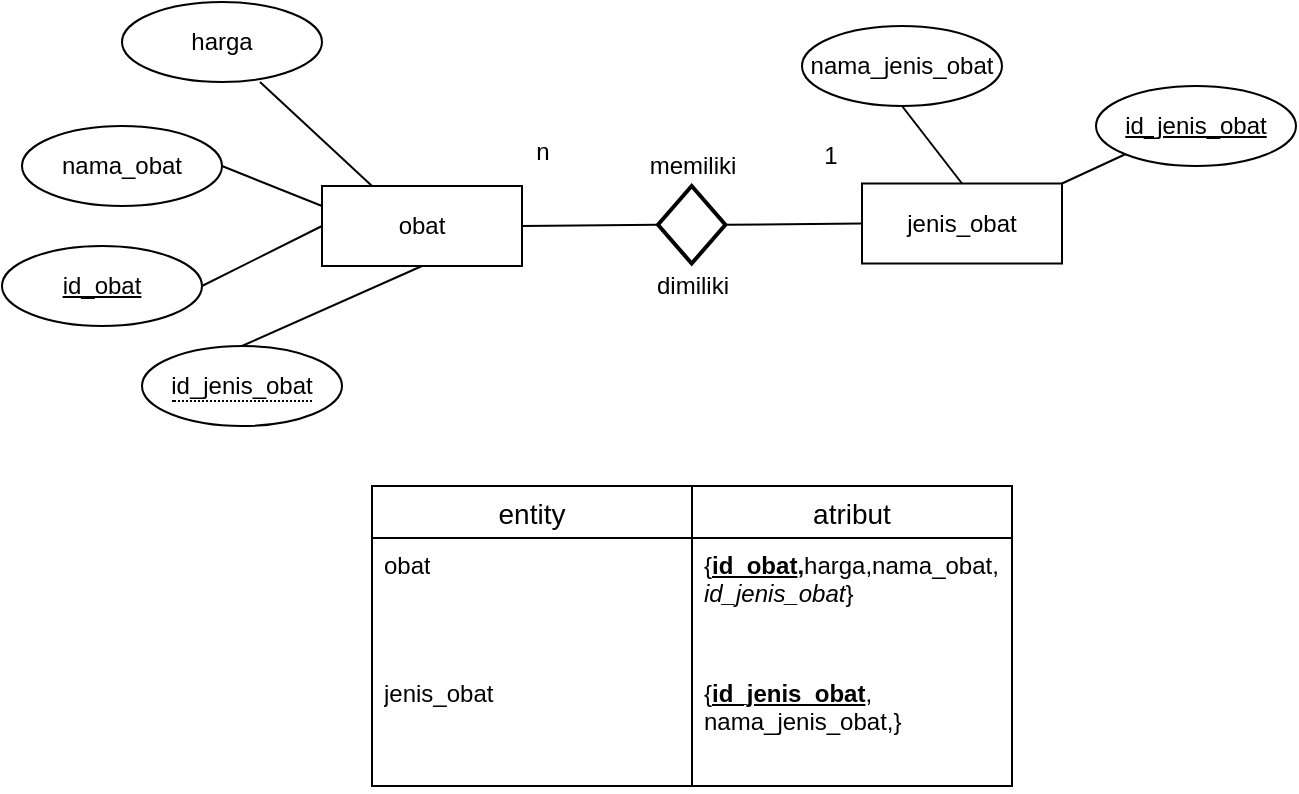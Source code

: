 <mxfile version="24.7.17">
  <diagram name="Page-1" id="f-h8J0Ser_3kNB9yk4Hr">
    <mxGraphModel dx="795" dy="493" grid="1" gridSize="10" guides="1" tooltips="1" connect="1" arrows="1" fold="1" page="1" pageScale="1" pageWidth="850" pageHeight="1100" math="0" shadow="0">
      <root>
        <mxCell id="0" />
        <mxCell id="1" parent="0" />
        <mxCell id="R7sxIOdcx6s7Ona9vj63-1" value="obat" style="whiteSpace=wrap;html=1;align=center;" vertex="1" parent="1">
          <mxGeometry x="240" y="200" width="100" height="40" as="geometry" />
        </mxCell>
        <mxCell id="R7sxIOdcx6s7Ona9vj63-3" value="" style="strokeWidth=2;html=1;shape=mxgraph.flowchart.decision;whiteSpace=wrap;" vertex="1" parent="1">
          <mxGeometry x="408" y="200" width="33.7" height="38.75" as="geometry" />
        </mxCell>
        <mxCell id="R7sxIOdcx6s7Ona9vj63-4" value="" style="endArrow=none;html=1;rounded=0;exitX=1;exitY=0.5;exitDx=0;exitDy=0;exitPerimeter=0;entryX=0;entryY=0.5;entryDx=0;entryDy=0;" edge="1" parent="1" source="R7sxIOdcx6s7Ona9vj63-3" target="R7sxIOdcx6s7Ona9vj63-6">
          <mxGeometry relative="1" as="geometry">
            <mxPoint x="340" y="310" as="sourcePoint" />
            <mxPoint x="500" y="310" as="targetPoint" />
          </mxGeometry>
        </mxCell>
        <mxCell id="R7sxIOdcx6s7Ona9vj63-5" value="" style="endArrow=none;html=1;rounded=0;exitX=1;exitY=0.5;exitDx=0;exitDy=0;entryX=0;entryY=0.5;entryDx=0;entryDy=0;entryPerimeter=0;" edge="1" parent="1" source="R7sxIOdcx6s7Ona9vj63-1" target="R7sxIOdcx6s7Ona9vj63-3">
          <mxGeometry relative="1" as="geometry">
            <mxPoint x="340" y="310" as="sourcePoint" />
            <mxPoint x="500" y="310" as="targetPoint" />
          </mxGeometry>
        </mxCell>
        <mxCell id="R7sxIOdcx6s7Ona9vj63-6" value="jenis_obat" style="whiteSpace=wrap;html=1;align=center;" vertex="1" parent="1">
          <mxGeometry x="510" y="198.75" width="100" height="40" as="geometry" />
        </mxCell>
        <mxCell id="R7sxIOdcx6s7Ona9vj63-7" value="harga" style="ellipse;whiteSpace=wrap;html=1;align=center;" vertex="1" parent="1">
          <mxGeometry x="140" y="108" width="100" height="40" as="geometry" />
        </mxCell>
        <mxCell id="R7sxIOdcx6s7Ona9vj63-8" value="nama_jenis_obat" style="ellipse;whiteSpace=wrap;html=1;align=center;" vertex="1" parent="1">
          <mxGeometry x="480" y="120" width="100" height="40" as="geometry" />
        </mxCell>
        <mxCell id="R7sxIOdcx6s7Ona9vj63-9" value="nama_obat" style="ellipse;whiteSpace=wrap;html=1;align=center;" vertex="1" parent="1">
          <mxGeometry x="90" y="170" width="100" height="40" as="geometry" />
        </mxCell>
        <mxCell id="R7sxIOdcx6s7Ona9vj63-11" value="id_obat" style="ellipse;whiteSpace=wrap;html=1;align=center;fontStyle=4;" vertex="1" parent="1">
          <mxGeometry x="80" y="230" width="100" height="40" as="geometry" />
        </mxCell>
        <mxCell id="R7sxIOdcx6s7Ona9vj63-13" value="" style="endArrow=none;html=1;rounded=0;exitX=0;exitY=0.25;exitDx=0;exitDy=0;entryX=1;entryY=0.5;entryDx=0;entryDy=0;" edge="1" parent="1" source="R7sxIOdcx6s7Ona9vj63-1" target="R7sxIOdcx6s7Ona9vj63-9">
          <mxGeometry relative="1" as="geometry">
            <mxPoint x="300" y="210" as="sourcePoint" />
            <mxPoint x="300" y="140" as="targetPoint" />
          </mxGeometry>
        </mxCell>
        <mxCell id="R7sxIOdcx6s7Ona9vj63-14" value="" style="endArrow=none;html=1;rounded=0;exitX=0.25;exitY=0;exitDx=0;exitDy=0;entryX=0.69;entryY=1;entryDx=0;entryDy=0;entryPerimeter=0;" edge="1" parent="1" source="R7sxIOdcx6s7Ona9vj63-1" target="R7sxIOdcx6s7Ona9vj63-7">
          <mxGeometry relative="1" as="geometry">
            <mxPoint x="310" y="220" as="sourcePoint" />
            <mxPoint x="310" y="150" as="targetPoint" />
          </mxGeometry>
        </mxCell>
        <mxCell id="R7sxIOdcx6s7Ona9vj63-15" value="" style="endArrow=none;html=1;rounded=0;exitX=0;exitY=0.5;exitDx=0;exitDy=0;entryX=1;entryY=0.5;entryDx=0;entryDy=0;" edge="1" parent="1" source="R7sxIOdcx6s7Ona9vj63-1" target="R7sxIOdcx6s7Ona9vj63-11">
          <mxGeometry relative="1" as="geometry">
            <mxPoint x="250" y="220" as="sourcePoint" />
            <mxPoint x="200" y="200" as="targetPoint" />
          </mxGeometry>
        </mxCell>
        <mxCell id="R7sxIOdcx6s7Ona9vj63-18" value="" style="endArrow=none;html=1;rounded=0;entryX=0.5;entryY=1;entryDx=0;entryDy=0;exitX=0.5;exitY=0;exitDx=0;exitDy=0;" edge="1" parent="1" source="R7sxIOdcx6s7Ona9vj63-6" target="R7sxIOdcx6s7Ona9vj63-8">
          <mxGeometry relative="1" as="geometry">
            <mxPoint x="340" y="210" as="sourcePoint" />
            <mxPoint x="500" y="210" as="targetPoint" />
          </mxGeometry>
        </mxCell>
        <mxCell id="R7sxIOdcx6s7Ona9vj63-21" value="id_jenis_obat" style="ellipse;whiteSpace=wrap;html=1;align=center;fontStyle=4;" vertex="1" parent="1">
          <mxGeometry x="627" y="150" width="100" height="40" as="geometry" />
        </mxCell>
        <mxCell id="R7sxIOdcx6s7Ona9vj63-22" value="" style="endArrow=none;html=1;rounded=0;entryX=0;entryY=1;entryDx=0;entryDy=0;exitX=1;exitY=0;exitDx=0;exitDy=0;" edge="1" parent="1" source="R7sxIOdcx6s7Ona9vj63-6" target="R7sxIOdcx6s7Ona9vj63-21">
          <mxGeometry relative="1" as="geometry">
            <mxPoint x="290" y="380" as="sourcePoint" />
            <mxPoint x="450" y="380" as="targetPoint" />
          </mxGeometry>
        </mxCell>
        <mxCell id="R7sxIOdcx6s7Ona9vj63-28" value="1" style="text;html=1;align=center;verticalAlign=middle;resizable=0;points=[];autosize=1;strokeColor=none;fillColor=none;" vertex="1" parent="1">
          <mxGeometry x="479" y="170" width="30" height="30" as="geometry" />
        </mxCell>
        <mxCell id="R7sxIOdcx6s7Ona9vj63-29" value="n" style="text;html=1;align=center;verticalAlign=middle;resizable=0;points=[];autosize=1;strokeColor=none;fillColor=none;" vertex="1" parent="1">
          <mxGeometry x="335" y="168" width="30" height="30" as="geometry" />
        </mxCell>
        <mxCell id="R7sxIOdcx6s7Ona9vj63-32" value="&lt;span style=&quot;border-bottom: 1px dotted&quot;&gt;id_jenis_obat&lt;/span&gt;" style="ellipse;whiteSpace=wrap;html=1;align=center;" vertex="1" parent="1">
          <mxGeometry x="150" y="280" width="100" height="40" as="geometry" />
        </mxCell>
        <mxCell id="R7sxIOdcx6s7Ona9vj63-33" value="" style="endArrow=none;html=1;rounded=0;entryX=0.5;entryY=1;entryDx=0;entryDy=0;exitX=0.5;exitY=0;exitDx=0;exitDy=0;" edge="1" parent="1" source="R7sxIOdcx6s7Ona9vj63-32" target="R7sxIOdcx6s7Ona9vj63-1">
          <mxGeometry relative="1" as="geometry">
            <mxPoint x="410" y="320" as="sourcePoint" />
            <mxPoint x="450" y="280" as="targetPoint" />
          </mxGeometry>
        </mxCell>
        <mxCell id="R7sxIOdcx6s7Ona9vj63-66" value="entity" style="swimlane;fontStyle=0;childLayout=stackLayout;horizontal=1;startSize=26;horizontalStack=0;resizeParent=1;resizeParentMax=0;resizeLast=0;collapsible=1;marginBottom=0;align=center;fontSize=14;" vertex="1" parent="1">
          <mxGeometry x="265" y="350" width="160" height="150" as="geometry" />
        </mxCell>
        <mxCell id="R7sxIOdcx6s7Ona9vj63-67" value="obat" style="text;strokeColor=none;fillColor=none;spacingLeft=4;spacingRight=4;overflow=hidden;rotatable=0;points=[[0,0.5],[1,0.5]];portConstraint=eastwest;fontSize=12;whiteSpace=wrap;html=1;" vertex="1" parent="R7sxIOdcx6s7Ona9vj63-66">
          <mxGeometry y="26" width="160" height="64" as="geometry" />
        </mxCell>
        <mxCell id="R7sxIOdcx6s7Ona9vj63-68" value="jenis_obat" style="text;strokeColor=none;fillColor=none;spacingLeft=4;spacingRight=4;overflow=hidden;rotatable=0;points=[[0,0.5],[1,0.5]];portConstraint=eastwest;fontSize=12;whiteSpace=wrap;html=1;" vertex="1" parent="R7sxIOdcx6s7Ona9vj63-66">
          <mxGeometry y="90" width="160" height="60" as="geometry" />
        </mxCell>
        <mxCell id="R7sxIOdcx6s7Ona9vj63-70" value="atribut" style="swimlane;fontStyle=0;childLayout=stackLayout;horizontal=1;startSize=26;horizontalStack=0;resizeParent=1;resizeParentMax=0;resizeLast=0;collapsible=1;marginBottom=0;align=center;fontSize=14;" vertex="1" parent="1">
          <mxGeometry x="425" y="350" width="160" height="150" as="geometry" />
        </mxCell>
        <mxCell id="R7sxIOdcx6s7Ona9vj63-71" value="{&lt;b&gt;&lt;u&gt;id_obat&lt;/u&gt;,&lt;/b&gt;harga,nama_obat,&lt;div&gt;&lt;i&gt;id_jenis_obat&lt;/i&gt;}&lt;/div&gt;" style="text;strokeColor=none;fillColor=none;spacingLeft=4;spacingRight=4;overflow=hidden;rotatable=0;points=[[0,0.5],[1,0.5]];portConstraint=eastwest;fontSize=12;whiteSpace=wrap;html=1;" vertex="1" parent="R7sxIOdcx6s7Ona9vj63-70">
          <mxGeometry y="26" width="160" height="64" as="geometry" />
        </mxCell>
        <mxCell id="R7sxIOdcx6s7Ona9vj63-72" value="{&lt;b&gt;&lt;u&gt;id_jenis_obat&lt;/u&gt;&lt;/b&gt;,&lt;div&gt;nama_jenis_obat,&lt;span style=&quot;background-color: initial;&quot;&gt;}&lt;/span&gt;&lt;/div&gt;" style="text;strokeColor=none;fillColor=none;spacingLeft=4;spacingRight=4;overflow=hidden;rotatable=0;points=[[0,0.5],[1,0.5]];portConstraint=eastwest;fontSize=12;whiteSpace=wrap;html=1;" vertex="1" parent="R7sxIOdcx6s7Ona9vj63-70">
          <mxGeometry y="90" width="160" height="60" as="geometry" />
        </mxCell>
        <mxCell id="R7sxIOdcx6s7Ona9vj63-74" value="memiliki" style="text;html=1;align=center;verticalAlign=middle;resizable=0;points=[];autosize=1;strokeColor=none;fillColor=none;" vertex="1" parent="1">
          <mxGeometry x="389.85" y="175" width="70" height="30" as="geometry" />
        </mxCell>
        <mxCell id="R7sxIOdcx6s7Ona9vj63-75" value="dimiliki" style="text;html=1;align=center;verticalAlign=middle;resizable=0;points=[];autosize=1;strokeColor=none;fillColor=none;" vertex="1" parent="1">
          <mxGeometry x="395" y="235" width="60" height="30" as="geometry" />
        </mxCell>
      </root>
    </mxGraphModel>
  </diagram>
</mxfile>
